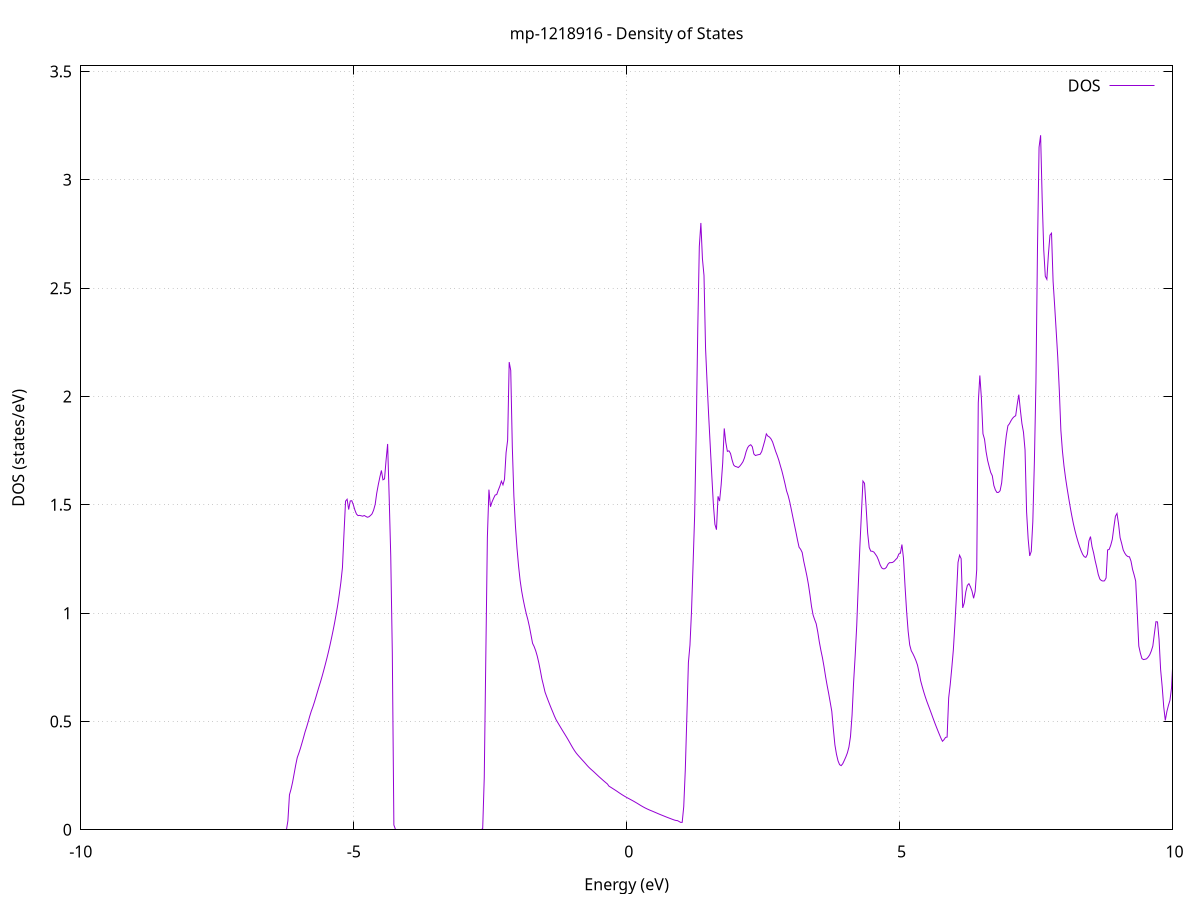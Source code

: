 set title 'mp-1218916 - Density of States'
set xlabel 'Energy (eV)'
set ylabel 'DOS (states/eV)'
set grid
set xrange [-10:10]
set yrange [0:3.526]
set xzeroaxis lt -1
set terminal png size 800,600
set output 'mp-1218916_dos_gnuplot.png'
plot '-' using 1:2 with lines title 'DOS'
-19.453200 0.000000
-19.424700 0.000000
-19.396100 0.000000
-19.367600 0.000000
-19.339000 0.000000
-19.310500 0.000000
-19.281900 0.000000
-19.253400 0.000000
-19.224800 0.000000
-19.196300 0.000000
-19.167700 0.000000
-19.139200 0.000000
-19.110600 0.000000
-19.082100 0.000000
-19.053500 0.000000
-19.025000 0.000000
-18.996400 0.000000
-18.967900 0.000000
-18.939300 0.000000
-18.910800 0.000000
-18.882200 0.000000
-18.853700 0.000000
-18.825100 0.000000
-18.796600 0.000000
-18.768000 0.000000
-18.739500 0.000000
-18.710900 0.000000
-18.682400 0.000000
-18.653800 0.000000
-18.625300 0.000000
-18.596700 0.000000
-18.568200 0.000000
-18.539600 0.000000
-18.511100 0.000000
-18.482500 0.000000
-18.454000 0.000000
-18.425400 0.000000
-18.396900 0.000000
-18.368300 0.000000
-18.339800 0.000000
-18.311200 0.000000
-18.282700 0.000000
-18.254100 0.000000
-18.225600 0.000000
-18.197000 0.000000
-18.168500 0.000000
-18.139900 0.000000
-18.111400 0.000000
-18.082800 0.000000
-18.054300 0.000000
-18.025700 0.000000
-17.997200 0.000000
-17.968600 0.000000
-17.940100 0.000000
-17.911500 0.000000
-17.883000 0.000000
-17.854400 0.000000
-17.825900 0.000000
-17.797300 0.000000
-17.768800 0.000000
-17.740200 0.000000
-17.711700 0.000000
-17.683100 0.000000
-17.654600 0.000000
-17.626000 0.000000
-17.597500 0.000000
-17.568900 0.000000
-17.540400 0.000000
-17.511800 0.000000
-17.483300 0.000000
-17.454700 0.000000
-17.426200 0.000000
-17.397600 0.000000
-17.369100 0.000000
-17.340500 0.000000
-17.312000 0.000000
-17.283400 0.000000
-17.254900 0.000000
-17.226300 0.000000
-17.197800 0.000000
-17.169200 0.000000
-17.140700 0.000000
-17.112100 0.000000
-17.083600 0.000000
-17.055000 0.000000
-17.026500 0.000000
-16.997900 0.000000
-16.969400 0.000000
-16.940800 0.000000
-16.912300 0.000000
-16.883700 0.000000
-16.855200 1018.127500
-16.826600 0.000000
-16.798100 0.000000
-16.769500 0.000000
-16.741000 0.000000
-16.712400 0.000000
-16.683900 0.000000
-16.655300 0.000000
-16.626800 0.000000
-16.598200 0.000000
-16.569700 0.000000
-16.541100 0.000000
-16.512600 0.000000
-16.484000 0.000000
-16.455500 0.000000
-16.426900 0.000000
-16.398400 0.000000
-16.369800 0.000000
-16.341300 0.000000
-16.312700 0.000000
-16.284200 0.000000
-16.255600 0.000000
-16.227100 0.000000
-16.198500 0.000000
-16.170000 0.000000
-16.141400 0.000000
-16.112900 0.000000
-16.084300 0.000000
-16.055800 0.000000
-16.027200 0.000000
-15.998700 0.000000
-15.970100 0.000000
-15.941600 0.000000
-15.913000 0.000000
-15.884500 0.000000
-15.855900 0.000000
-15.827400 0.000000
-15.798800 0.000000
-15.770200 0.000000
-15.741700 0.000000
-15.713100 0.000000
-15.684600 0.000000
-15.656000 0.000000
-15.627500 0.000000
-15.598900 0.000000
-15.570400 0.000000
-15.541800 0.000000
-15.513300 0.000000
-15.484700 0.000000
-15.456200 0.000000
-15.427600 0.000000
-15.399100 0.000000
-15.370500 0.000000
-15.342000 0.000000
-15.313400 0.000000
-15.284900 0.000000
-15.256300 0.000000
-15.227800 0.000000
-15.199200 0.000000
-15.170700 0.000000
-15.142100 0.000000
-15.113600 0.000000
-15.085000 0.000000
-15.056500 0.000000
-15.027900 0.000000
-14.999400 0.000000
-14.970800 0.000000
-14.942300 0.000000
-14.913700 0.000000
-14.885200 0.000000
-14.856600 0.000000
-14.828100 0.000000
-14.799500 0.000000
-14.771000 0.000000
-14.742400 0.000000
-14.713900 0.000000
-14.685300 0.000000
-14.656800 0.000000
-14.628200 0.000000
-14.599700 0.000000
-14.571100 0.000000
-14.542600 0.000000
-14.514000 0.000000
-14.485500 0.000000
-14.456900 0.000000
-14.428400 0.000000
-14.399800 0.000000
-14.371300 0.000000
-14.342700 0.000000
-14.314200 0.000000
-14.285600 0.000000
-14.257100 0.000000
-14.228500 0.000000
-14.200000 0.000000
-14.171400 0.000000
-14.142900 0.000000
-14.114300 0.000000
-14.085800 0.000000
-14.057200 0.000000
-14.028700 0.000000
-14.000100 0.000000
-13.971600 0.000000
-13.943000 0.000000
-13.914500 0.000000
-13.885900 0.000000
-13.857400 0.000000
-13.828800 0.000000
-13.800300 0.000000
-13.771700 0.000000
-13.743200 0.000000
-13.714600 0.000000
-13.686100 0.000000
-13.657500 0.000000
-13.629000 0.000000
-13.600400 0.000000
-13.571900 0.000000
-13.543300 0.000000
-13.514800 0.000000
-13.486200 0.000000
-13.457700 0.000000
-13.429100 0.000000
-13.400600 0.000000
-13.372000 0.000000
-13.343500 0.000000
-13.314900 0.000000
-13.286400 0.000000
-13.257800 0.000000
-13.229300 0.000000
-13.200700 0.000000
-13.172200 0.000000
-13.143600 0.000000
-13.115100 0.000000
-13.086500 0.000000
-13.058000 0.000000
-13.029400 0.000000
-13.000900 0.000000
-12.972300 0.000000
-12.943800 0.000000
-12.915200 0.000000
-12.886700 0.000000
-12.858100 0.000000
-12.829600 0.000000
-12.801000 0.000000
-12.772500 0.000000
-12.743900 0.000000
-12.715400 0.000000
-12.686800 0.000000
-12.658300 0.000000
-12.629700 0.000000
-12.601200 0.000000
-12.572600 0.000000
-12.544100 0.000000
-12.515500 0.000000
-12.487000 0.000000
-12.458400 0.000000
-12.429900 0.000000
-12.401300 0.000000
-12.372800 0.000000
-12.344200 0.000000
-12.315700 0.000000
-12.287100 0.000000
-12.258600 0.000000
-12.230000 0.000000
-12.201500 0.000000
-12.172900 0.000000
-12.144400 0.000000
-12.115800 0.000000
-12.087300 0.000000
-12.058700 0.000000
-12.030200 0.000000
-12.001600 0.000000
-11.973100 0.000000
-11.944500 0.000000
-11.915900 0.000000
-11.887400 0.000000
-11.858800 0.000000
-11.830300 0.000000
-11.801700 0.000000
-11.773200 0.000000
-11.744600 0.000000
-11.716100 0.000000
-11.687500 0.000000
-11.659000 0.000000
-11.630400 0.000000
-11.601900 0.000000
-11.573300 0.000000
-11.544800 0.000000
-11.516200 0.000000
-11.487700 0.000000
-11.459100 0.000000
-11.430600 0.000000
-11.402000 0.000000
-11.373500 0.000000
-11.344900 0.000000
-11.316400 0.000000
-11.287800 0.000000
-11.259300 0.000000
-11.230700 0.000000
-11.202200 0.000000
-11.173600 0.000000
-11.145100 0.000000
-11.116500 0.000000
-11.088000 0.000000
-11.059400 0.000000
-11.030900 0.000000
-11.002300 0.000000
-10.973800 0.000000
-10.945200 0.000000
-10.916700 0.000000
-10.888100 0.000000
-10.859600 0.000000
-10.831000 0.000000
-10.802500 0.000000
-10.773900 0.000000
-10.745400 0.000000
-10.716800 0.000000
-10.688300 0.000000
-10.659700 0.000000
-10.631200 0.000000
-10.602600 0.000000
-10.574100 0.000000
-10.545500 0.000000
-10.517000 0.000000
-10.488400 0.000000
-10.459900 0.000000
-10.431300 0.000000
-10.402800 0.000000
-10.374200 0.000000
-10.345700 0.000000
-10.317100 0.000000
-10.288600 0.000000
-10.260000 0.000000
-10.231500 0.000000
-10.202900 0.000000
-10.174400 0.000000
-10.145800 0.000000
-10.117300 0.000000
-10.088700 0.000000
-10.060200 0.000000
-10.031600 0.000000
-10.003100 0.000000
-9.974500 0.000000
-9.946000 0.000000
-9.917400 0.000000
-9.888900 0.000000
-9.860300 0.000000
-9.831800 0.000000
-9.803200 0.000000
-9.774700 0.000000
-9.746100 0.000000
-9.717600 0.000000
-9.689000 0.000000
-9.660500 0.000000
-9.631900 0.000000
-9.603400 0.000000
-9.574800 0.000000
-9.546300 0.000000
-9.517700 0.000000
-9.489200 0.000000
-9.460600 0.000000
-9.432100 0.000000
-9.403500 0.000000
-9.375000 0.000000
-9.346400 0.000000
-9.317900 0.000000
-9.289300 0.000000
-9.260800 0.000000
-9.232200 0.000000
-9.203700 0.000000
-9.175100 0.000000
-9.146600 0.000000
-9.118000 0.000000
-9.089500 0.000000
-9.060900 0.000000
-9.032400 0.000000
-9.003800 0.000000
-8.975300 0.000000
-8.946700 0.000000
-8.918200 0.000000
-8.889600 0.000000
-8.861100 0.000000
-8.832500 0.000000
-8.804000 0.000000
-8.775400 0.000000
-8.746900 0.000000
-8.718300 0.000000
-8.689800 0.000000
-8.661200 0.000000
-8.632700 0.000000
-8.604100 0.000000
-8.575600 0.000000
-8.547000 0.000000
-8.518500 0.000000
-8.489900 0.000000
-8.461400 0.000000
-8.432800 0.000000
-8.404300 0.000000
-8.375700 0.000000
-8.347200 0.000000
-8.318600 0.000000
-8.290100 0.000000
-8.261500 0.000000
-8.233000 0.000000
-8.204400 0.000000
-8.175900 0.000000
-8.147300 0.000000
-8.118700 0.000000
-8.090200 0.000000
-8.061600 0.000000
-8.033100 0.000000
-8.004500 0.000000
-7.976000 0.000000
-7.947400 0.000000
-7.918900 0.000000
-7.890300 0.000000
-7.861800 0.000000
-7.833200 0.000000
-7.804700 0.000000
-7.776100 0.000000
-7.747600 0.000000
-7.719000 0.000000
-7.690500 0.000000
-7.661900 0.000000
-7.633400 0.000000
-7.604800 0.000000
-7.576300 0.000000
-7.547700 0.000000
-7.519200 0.000000
-7.490600 0.000000
-7.462100 0.000000
-7.433500 0.000000
-7.405000 0.000000
-7.376400 0.000000
-7.347900 0.000000
-7.319300 0.000000
-7.290800 0.000000
-7.262200 0.000000
-7.233700 0.000000
-7.205100 0.000000
-7.176600 0.000000
-7.148000 0.000000
-7.119500 0.000000
-7.090900 0.000000
-7.062400 0.000000
-7.033800 0.000000
-7.005300 0.000000
-6.976700 0.000000
-6.948200 0.000000
-6.919600 0.000000
-6.891100 0.000000
-6.862500 0.000000
-6.834000 0.000000
-6.805400 0.000000
-6.776900 0.000000
-6.748300 0.000000
-6.719800 0.000000
-6.691200 0.000000
-6.662700 0.000000
-6.634100 0.000000
-6.605600 0.000000
-6.577000 0.000000
-6.548500 0.000000
-6.519900 0.000000
-6.491400 0.000000
-6.462800 0.000000
-6.434300 0.000000
-6.405700 0.000000
-6.377200 0.000000
-6.348600 0.000000
-6.320100 0.000000
-6.291500 0.000000
-6.263000 0.000000
-6.234400 0.000000
-6.205900 0.041500
-6.177300 0.161300
-6.148800 0.187100
-6.120200 0.219200
-6.091700 0.258500
-6.063100 0.298300
-6.034600 0.333000
-6.006000 0.353200
-5.977500 0.375100
-5.948900 0.399700
-5.920400 0.424800
-5.891800 0.451300
-5.863300 0.473500
-5.834700 0.498300
-5.806200 0.524000
-5.777600 0.547300
-5.749100 0.566800
-5.720500 0.589100
-5.692000 0.612900
-5.663400 0.637400
-5.634900 0.661500
-5.606300 0.684600
-5.577800 0.709500
-5.549200 0.735900
-5.520700 0.763100
-5.492100 0.791100
-5.463600 0.820600
-5.435000 0.851800
-5.406500 0.885000
-5.377900 0.919800
-5.349400 0.956600
-5.320800 0.996200
-5.292300 1.038800
-5.263700 1.087900
-5.235200 1.142200
-5.206600 1.210000
-5.178100 1.368500
-5.149500 1.516800
-5.121000 1.525700
-5.092400 1.478100
-5.063900 1.517800
-5.035300 1.518900
-5.006800 1.499700
-4.978200 1.475400
-4.949700 1.457300
-4.921100 1.450100
-4.892600 1.451200
-4.864000 1.449400
-4.835500 1.447500
-4.806900 1.450600
-4.778400 1.446400
-4.749800 1.442600
-4.721300 1.444700
-4.692700 1.450500
-4.664200 1.458200
-4.635600 1.475400
-4.607100 1.501600
-4.578500 1.553600
-4.550000 1.592700
-4.521400 1.627400
-4.492900 1.658600
-4.464300 1.615400
-4.435800 1.619600
-4.407200 1.706000
-4.378700 1.780800
-4.350100 1.532100
-4.321600 1.263300
-4.293000 0.818100
-4.264400 0.022100
-4.235900 0.000000
-4.207300 0.000000
-4.178800 0.000000
-4.150200 0.000000
-4.121700 0.000000
-4.093100 0.000000
-4.064600 0.000000
-4.036000 0.000000
-4.007500 0.000000
-3.978900 0.000000
-3.950400 0.000000
-3.921800 0.000000
-3.893300 0.000000
-3.864700 0.000000
-3.836200 0.000000
-3.807600 0.000000
-3.779100 0.000000
-3.750500 0.000000
-3.722000 0.000000
-3.693400 0.000000
-3.664900 0.000000
-3.636300 0.000000
-3.607800 0.000000
-3.579200 0.000000
-3.550700 0.000000
-3.522100 0.000000
-3.493600 0.000000
-3.465000 0.000000
-3.436500 0.000000
-3.407900 0.000000
-3.379400 0.000000
-3.350800 0.000000
-3.322300 0.000000
-3.293700 0.000000
-3.265200 0.000000
-3.236600 0.000000
-3.208100 0.000000
-3.179500 0.000000
-3.151000 0.000000
-3.122400 0.000000
-3.093900 0.000000
-3.065300 0.000000
-3.036800 0.000000
-3.008200 0.000000
-2.979700 0.000000
-2.951100 0.000000
-2.922600 0.000000
-2.894000 0.000000
-2.865500 0.000000
-2.836900 0.000000
-2.808400 0.000000
-2.779800 0.000000
-2.751300 0.000000
-2.722700 0.000000
-2.694200 0.000000
-2.665600 0.000000
-2.637100 0.006100
-2.608500 0.240700
-2.580000 0.801200
-2.551400 1.350200
-2.522900 1.570000
-2.494300 1.491000
-2.465800 1.513500
-2.437200 1.530200
-2.408700 1.545100
-2.380100 1.547300
-2.351600 1.567900
-2.323000 1.585900
-2.294500 1.609000
-2.265900 1.592100
-2.237400 1.618200
-2.208800 1.740400
-2.180300 1.798300
-2.151700 2.158800
-2.123200 2.120100
-2.094600 1.767500
-2.066100 1.541200
-2.037500 1.402900
-2.009000 1.300100
-1.980400 1.218500
-1.951900 1.151500
-1.923300 1.101900
-1.894800 1.062400
-1.866200 1.027300
-1.837700 0.996200
-1.809100 0.969100
-1.780600 0.936700
-1.752000 0.898600
-1.723500 0.860700
-1.694900 0.845900
-1.666400 0.826600
-1.637800 0.801700
-1.609300 0.770800
-1.580700 0.734500
-1.552200 0.696000
-1.523600 0.666500
-1.495100 0.635400
-1.466500 0.615700
-1.438000 0.596600
-1.409400 0.578100
-1.380900 0.560200
-1.352300 0.543000
-1.323800 0.525300
-1.295200 0.509400
-1.266700 0.496900
-1.238100 0.484700
-1.209600 0.472700
-1.181000 0.460800
-1.152500 0.449000
-1.123900 0.437400
-1.095400 0.425600
-1.066800 0.413400
-1.038300 0.400700
-1.009700 0.387900
-0.981200 0.375600
-0.952600 0.364300
-0.924100 0.354200
-0.895500 0.345400
-0.867000 0.337300
-0.838400 0.329300
-0.809900 0.321300
-0.781300 0.313500
-0.752800 0.305400
-0.724200 0.297000
-0.695700 0.289300
-0.667100 0.282300
-0.638600 0.275900
-0.610000 0.269600
-0.581500 0.262900
-0.552900 0.256100
-0.524400 0.249300
-0.495800 0.242700
-0.467200 0.236300
-0.438700 0.229900
-0.410100 0.223600
-0.381600 0.217500
-0.353000 0.211500
-0.324500 0.201500
-0.295900 0.197000
-0.267400 0.192400
-0.238800 0.187800
-0.210300 0.183200
-0.181700 0.178500
-0.153200 0.173500
-0.124600 0.168600
-0.096100 0.163900
-0.067500 0.159300
-0.039000 0.155000
-0.010400 0.150800
0.018100 0.146800
0.046700 0.143000
0.075200 0.139100
0.103800 0.135200
0.132300 0.131200
0.160900 0.127000
0.189400 0.122800
0.218000 0.118400
0.246500 0.113900
0.275100 0.109600
0.303600 0.105500
0.332200 0.101600
0.360700 0.098000
0.389300 0.094600
0.417800 0.091400
0.446400 0.088400
0.474900 0.085500
0.503500 0.082400
0.532000 0.079300
0.560600 0.076200
0.589100 0.073100
0.617700 0.070100
0.646200 0.067200
0.674800 0.064300
0.703300 0.061400
0.731900 0.058500
0.760400 0.055700
0.789000 0.053000
0.817500 0.050200
0.846100 0.047500
0.874600 0.044900
0.903200 0.043000
0.931700 0.042200
0.960300 0.038200
0.988800 0.034300
1.017400 0.034200
1.045900 0.106700
1.074500 0.276900
1.103000 0.521000
1.131600 0.772800
1.160100 0.852500
1.188700 1.010900
1.217200 1.226400
1.245800 1.451300
1.274300 1.832900
1.302900 2.310500
1.331400 2.692400
1.360000 2.800800
1.388500 2.635400
1.417100 2.558300
1.445600 2.223000
1.474200 2.060800
1.502700 1.911200
1.531300 1.773300
1.559800 1.636500
1.588400 1.504000
1.616900 1.410100
1.645500 1.385200
1.674000 1.539100
1.702600 1.517100
1.731100 1.591700
1.759700 1.693000
1.788200 1.852600
1.816800 1.787500
1.845300 1.746800
1.873900 1.749200
1.902400 1.737300
1.931000 1.707700
1.959500 1.684000
1.988100 1.677300
2.016600 1.675300
2.045200 1.672000
2.073700 1.678600
2.102300 1.687900
2.130800 1.698900
2.159400 1.717400
2.187900 1.744500
2.216500 1.763800
2.245000 1.773300
2.273600 1.777200
2.302100 1.768000
2.330700 1.734600
2.359200 1.727500
2.387800 1.729700
2.416300 1.731500
2.444900 1.733100
2.473400 1.745400
2.502000 1.770300
2.530500 1.795800
2.559100 1.827300
2.587600 1.817200
2.616200 1.812900
2.644700 1.804200
2.673300 1.790400
2.701800 1.768400
2.730400 1.746200
2.758900 1.727300
2.787500 1.706000
2.816000 1.680600
2.844600 1.655900
2.873100 1.627100
2.901700 1.596400
2.930200 1.564100
2.958800 1.542300
2.987300 1.513900
3.015900 1.479400
3.044400 1.443900
3.073000 1.408400
3.101500 1.373900
3.130100 1.337400
3.158600 1.304300
3.187200 1.294700
3.215700 1.280200
3.244300 1.239500
3.272800 1.206400
3.301400 1.172300
3.329900 1.132800
3.358500 1.084100
3.387100 1.030300
3.415600 0.991400
3.444200 0.970000
3.472700 0.951000
3.501300 0.913200
3.529800 0.867100
3.558400 0.828500
3.586900 0.794300
3.615500 0.753400
3.644000 0.707800
3.672600 0.666800
3.701100 0.629000
3.729700 0.588100
3.758200 0.546800
3.786800 0.465100
3.815300 0.391800
3.843900 0.348800
3.872400 0.318300
3.901000 0.300600
3.929500 0.296000
3.958100 0.304500
3.986600 0.319700
4.015200 0.336000
4.043700 0.354800
4.072300 0.382100
4.100800 0.430100
4.129400 0.528500
4.157900 0.680500
4.186500 0.802600
4.215000 0.942100
4.243600 1.128700
4.272100 1.303600
4.300700 1.457100
4.329200 1.609600
4.357800 1.599200
4.386300 1.493500
4.414900 1.370800
4.443400 1.303200
4.472000 1.286300
4.500500 1.285500
4.529100 1.281900
4.557600 1.272000
4.586200 1.261100
4.614700 1.244300
4.643300 1.223300
4.671800 1.209100
4.700400 1.204300
4.728900 1.205000
4.757500 1.211000
4.786000 1.225400
4.814600 1.233000
4.843100 1.232900
4.871700 1.234000
4.900200 1.239100
4.928800 1.247200
4.957300 1.254600
4.985900 1.272800
5.014400 1.276100
5.043000 1.316700
5.071500 1.254100
5.100100 1.124300
5.128600 1.009400
5.157200 0.916100
5.185700 0.853300
5.214300 0.826400
5.242800 0.813300
5.271400 0.798100
5.299900 0.781000
5.328500 0.759800
5.357000 0.726600
5.385600 0.688400
5.414100 0.661600
5.442700 0.636500
5.471200 0.613600
5.499800 0.592500
5.528300 0.573300
5.556900 0.554200
5.585400 0.534600
5.614000 0.514600
5.642500 0.495200
5.671100 0.476600
5.699600 0.458400
5.728200 0.440700
5.756700 0.423500
5.785300 0.408500
5.813800 0.415800
5.842400 0.426400
5.870900 0.427900
5.899500 0.608800
5.928000 0.670300
5.956600 0.747000
5.985100 0.830100
6.013700 0.948600
6.042200 1.080800
6.070800 1.234200
6.099300 1.267300
6.127900 1.251500
6.156400 1.024200
6.185000 1.046900
6.213500 1.098400
6.242100 1.128100
6.270600 1.136000
6.299200 1.121100
6.327700 1.101200
6.356300 1.068600
6.384800 1.100400
6.413400 1.200200
6.441900 1.971300
6.470500 2.097000
6.499000 1.993000
6.527600 1.827900
6.556100 1.802800
6.584700 1.745500
6.613200 1.704800
6.641800 1.676100
6.670300 1.649200
6.698900 1.634000
6.727400 1.589100
6.756000 1.568100
6.784500 1.556800
6.813100 1.557400
6.841600 1.565000
6.870200 1.601000
6.898700 1.680400
6.927300 1.758000
6.955800 1.820300
6.984400 1.864900
7.012900 1.874200
7.041500 1.888100
7.070000 1.899300
7.098600 1.906700
7.127100 1.911200
7.155700 1.963800
7.184300 2.008500
7.212800 1.937900
7.241400 1.875100
7.269900 1.835300
7.298500 1.753300
7.327000 1.467100
7.355600 1.342900
7.384100 1.264100
7.412700 1.285100
7.441200 1.422500
7.469800 1.699500
7.498300 2.066000
7.526900 2.688600
7.555400 3.150400
7.584000 3.205900
7.612500 2.911700
7.641100 2.677400
7.669600 2.554900
7.698200 2.540800
7.726700 2.655800
7.755300 2.744800
7.783800 2.753700
7.812400 2.531600
7.840900 2.419700
7.869500 2.301700
7.898000 2.181000
7.926600 2.026900
7.955100 1.843300
7.983700 1.748100
8.012200 1.679000
8.040800 1.623800
8.069300 1.576300
8.097900 1.531800
8.126400 1.489200
8.155000 1.449700
8.183500 1.413800
8.212100 1.382300
8.240600 1.354600
8.269200 1.329900
8.297700 1.307200
8.326300 1.287600
8.354800 1.271100
8.383400 1.260500
8.411900 1.257300
8.440500 1.271400
8.469000 1.333300
8.497600 1.353300
8.526100 1.306800
8.554700 1.278000
8.583200 1.242200
8.611800 1.211900
8.640300 1.178100
8.668900 1.157300
8.697400 1.150400
8.726000 1.148100
8.754500 1.149200
8.783100 1.162300
8.811600 1.291700
8.840200 1.294200
8.868700 1.313600
8.897300 1.340800
8.925800 1.396500
8.954400 1.447400
8.982900 1.460000
9.011500 1.412200
9.040000 1.348500
9.068600 1.321600
9.097100 1.291600
9.125700 1.276900
9.154200 1.266500
9.182800 1.261000
9.211300 1.259900
9.239900 1.239900
9.268400 1.201900
9.297000 1.176600
9.325500 1.148100
9.354100 1.004300
9.382600 0.848000
9.411200 0.815500
9.439700 0.790300
9.468300 0.785600
9.496800 0.787000
9.525400 0.789200
9.553900 0.797000
9.582500 0.807600
9.611000 0.824800
9.639600 0.847900
9.668100 0.905100
9.696700 0.960400
9.725200 0.959400
9.753800 0.878700
9.782300 0.739800
9.810900 0.660700
9.839400 0.567300
9.868000 0.504900
9.896500 0.545300
9.925100 0.573900
9.953600 0.597500
9.982200 0.654300
10.010700 0.796500
10.039300 0.943000
10.067800 0.965300
10.096400 0.999100
10.124900 1.055500
10.153500 1.139300
10.182000 1.240400
10.210600 1.351900
10.239100 1.542900
10.267700 1.701900
10.296200 1.759100
10.324800 1.733900
10.353300 1.599500
10.381900 1.603700
10.410400 1.612900
10.439000 1.630300
10.467500 1.615700
10.496100 1.589600
10.524600 1.619500
10.553200 1.698300
10.581700 1.767500
10.610300 1.838500
10.638800 2.031900
10.667400 2.249500
10.695900 2.412600
10.724500 2.558900
10.753000 2.422700
10.781600 2.247700
10.810100 2.017500
10.838700 1.758900
10.867200 1.612200
10.895800 1.444700
10.924300 1.506700
10.952900 1.611100
10.981400 1.690400
11.010000 1.726900
11.038600 1.748000
11.067100 1.785800
11.095700 1.793300
11.124200 1.807500
11.152800 1.830700
11.181300 1.865000
11.209900 1.907700
11.238400 1.938100
11.267000 1.880500
11.295500 1.812600
11.324100 1.845800
11.352600 1.824200
11.381200 1.832300
11.409700 1.890300
11.438300 1.926600
11.466800 1.945100
11.495400 1.941000
11.523900 1.955100
11.552500 1.877500
11.581000 1.809800
11.609600 1.853000
11.638100 1.824000
11.666700 1.894500
11.695200 1.974300
11.723800 2.057200
11.752300 2.140600
11.780900 2.218200
11.809400 2.283600
11.838000 2.344900
11.866500 2.407400
11.895100 2.480100
11.923600 2.536000
11.952200 2.514800
11.980700 2.373600
12.009300 2.380500
12.037800 2.408600
12.066400 2.349900
12.094900 2.267000
12.123500 2.223800
12.152000 2.221100
12.180600 2.249400
12.209100 2.256000
12.237700 2.230800
12.266200 2.128100
12.294800 2.005500
12.323300 1.944600
12.351900 1.800700
12.380400 1.745300
12.409000 1.692900
12.437500 1.629700
12.466100 1.530300
12.494600 1.433400
12.523200 1.390600
12.551700 1.376900
12.580300 1.363900
12.608800 1.347000
12.637400 1.335900
12.665900 1.379300
12.694500 1.431200
12.723000 1.361500
12.751600 1.354900
12.780100 1.352600
12.808700 1.350100
12.837200 1.346700
12.865800 1.371700
12.894300 1.462000
12.922900 1.461300
12.951400 1.460100
12.980000 1.518600
13.008500 1.484200
13.037100 1.464300
13.065600 1.460600
13.094200 1.468900
13.122700 1.502600
13.151300 1.566600
13.179800 1.787300
13.208400 1.773900
13.236900 1.872600
13.265500 2.269300
13.294000 2.053700
13.322600 1.959500
13.351100 1.907500
13.379700 1.883000
13.408200 1.895600
13.436800 1.901000
13.465300 1.862700
13.493900 1.856300
13.522400 1.925200
13.551000 1.931300
13.579500 1.923700
13.608100 1.921800
13.636600 1.926200
13.665200 1.877700
13.693700 1.801500
13.722300 1.810300
13.750800 1.805500
13.779400 1.775300
13.807900 1.752900
13.836500 1.705500
13.865000 1.649400
13.893600 1.598200
13.922100 1.565000
13.950700 1.465500
13.979200 1.387900
14.007800 1.343500
14.036300 1.368200
14.064900 1.406000
14.093400 1.463000
14.122000 1.525100
14.150500 1.571200
14.179100 1.652800
14.207600 1.772800
14.236200 1.912800
14.264700 2.103900
14.293300 2.380600
14.321800 2.644000
14.350400 2.862500
14.378900 3.154800
14.407500 3.293600
14.436000 3.206200
14.464600 3.248200
14.493100 3.208500
14.521700 3.008800
14.550200 2.789500
14.578800 2.700400
14.607300 2.684700
14.635900 2.717000
14.664400 2.861400
14.693000 2.830700
14.721500 2.610300
14.750100 2.511300
14.778600 2.342600
14.807200 2.163600
14.835800 2.027400
14.864300 1.932300
14.892900 1.865700
14.921400 1.823100
14.950000 1.794600
14.978500 1.765600
15.007100 1.819300
15.035600 2.186900
15.064200 2.434600
15.092700 2.275100
15.121300 2.206900
15.149800 2.251800
15.178400 2.303900
15.206900 2.289400
15.235500 2.354700
15.264000 2.286900
15.292600 2.257700
15.321100 2.247100
15.349700 2.246800
15.378200 2.289000
15.406800 2.297800
15.435300 2.480600
15.463900 2.602800
15.492400 2.325700
15.521000 2.211100
15.549500 2.126500
15.578100 2.095000
15.606600 2.107900
15.635200 2.159700
15.663700 2.233800
15.692300 2.306600
15.720800 2.341800
15.749400 2.275700
15.777900 2.367100
15.806500 2.552700
15.835000 2.764700
15.863600 2.960000
15.892100 3.135300
15.920700 2.984700
15.949200 3.085400
15.977800 2.190900
16.006300 1.954000
16.034900 1.813900
16.063400 1.726600
16.092000 1.691400
16.120500 1.689600
16.149100 1.718100
16.177600 1.834900
16.206200 1.987600
16.234700 2.078400
16.263300 2.160800
16.291800 2.385700
16.320400 2.733400
16.348900 2.764500
16.377500 2.712700
16.406000 2.646500
16.434600 2.644900
16.463100 2.654300
16.491700 2.631500
16.520200 2.542300
16.548800 2.433800
16.577300 2.352100
16.605900 2.285300
16.634400 2.228600
16.663000 2.163700
16.691500 2.082500
16.720100 2.021400
16.748600 1.925800
16.777200 1.843700
16.805700 1.775500
16.834300 1.714200
16.862800 1.658600
16.891400 1.608100
16.919900 1.564200
16.948500 1.531900
16.977000 1.512400
17.005600 1.492500
17.034100 1.508900
17.062700 1.579800
17.091200 1.677200
17.119800 1.818700
17.148300 1.953700
17.176900 2.105800
17.205400 2.078600
17.234000 2.102000
17.262500 2.069700
17.291100 2.067900
17.319600 2.073400
17.348200 2.083800
17.376700 2.093600
17.405300 2.132200
17.433800 2.247700
17.462400 2.408300
17.490900 2.494100
17.519500 2.484000
17.548000 2.495200
17.576600 2.472200
17.605100 2.545400
17.633700 2.669600
17.662200 2.423300
17.690800 2.420700
17.719300 2.562800
17.747900 2.694600
17.776400 2.792000
17.805000 2.826900
17.833500 2.855100
17.862100 2.872500
17.890600 2.993600
17.919200 3.046000
17.947700 3.025800
17.976300 2.959700
18.004800 2.924700
18.033400 2.927400
18.061900 2.835200
18.090500 2.747200
18.119000 2.739300
18.147600 2.790700
18.176100 2.801400
18.204700 2.804600
18.233200 2.769900
18.261800 2.781600
18.290300 2.788700
18.318900 2.680500
18.347400 2.635900
18.376000 2.585700
18.404500 2.535700
18.433100 2.522600
18.461600 2.579800
18.490200 2.640700
18.518700 2.642700
18.547300 2.604700
18.575800 2.477900
18.604400 2.338400
18.632900 2.263700
18.661500 2.224900
18.690100 2.231300
18.718600 2.204300
18.747200 2.184600
18.775700 2.174600
18.804300 2.182400
18.832800 2.238700
18.861400 2.277900
18.889900 2.307300
18.918500 2.353800
18.947000 2.466400
18.975600 2.582600
19.004100 2.693200
19.032700 2.832400
19.061200 2.943300
19.089800 3.024100
19.118300 3.137600
19.146900 3.195000
19.175400 3.283200
19.204000 3.352200
19.232500 3.363500
19.261100 3.247700
19.289600 3.125400
19.318200 3.104700
19.346700 2.968800
19.375300 2.952800
19.403800 2.933600
19.432400 2.895300
19.460900 2.892200
19.489500 2.885700
19.518000 2.702700
19.546600 2.532600
19.575100 2.478400
19.603700 2.463600
19.632200 2.434100
19.660800 2.400600
19.689300 2.455700
19.717900 2.523400
19.746400 2.508500
19.775000 2.878600
19.803500 2.842400
19.832100 2.805400
19.860600 2.869100
19.889200 2.925000
19.917700 2.798100
19.946300 2.759900
19.974800 2.790200
20.003400 2.796000
20.031900 2.842600
20.060500 2.613100
20.089000 2.540900
20.117600 2.512000
20.146100 2.501600
20.174700 2.364100
20.203200 2.234600
20.231800 2.167500
20.260300 2.176700
20.288900 2.247100
20.317400 2.332300
20.346000 2.430800
20.374500 2.538800
20.403100 2.697100
20.431600 2.931000
20.460200 2.963700
20.488700 3.023900
20.517300 2.909700
20.545800 2.821800
20.574400 2.772000
20.602900 2.760100
20.631500 2.779500
20.660000 2.757300
20.688600 2.750800
20.717100 2.774900
20.745700 2.783600
20.774200 2.763900
20.802800 2.752800
20.831300 2.677400
20.859900 2.587000
20.888400 2.476900
20.917000 2.373500
20.945500 2.357600
20.974100 2.372200
21.002600 2.507400
21.031200 2.578200
21.059700 2.628800
21.088300 2.678700
21.116800 2.765800
21.145400 2.866500
21.173900 2.992500
21.202500 3.156900
21.231000 3.274300
21.259600 3.261700
21.288100 3.223700
21.316700 3.277000
21.345200 3.150300
21.373800 3.086500
21.402300 3.064600
21.430900 3.061400
21.459400 3.054700
21.488000 3.112600
21.516500 3.126300
21.545100 3.183800
21.573600 3.325500
21.602200 3.488500
21.630700 3.579900
21.659300 3.527200
21.687800 3.453200
21.716400 3.430300
21.744900 3.308200
21.773500 3.119400
21.802000 2.984900
21.830600 2.934600
21.859100 2.806200
21.887700 2.678000
21.916200 2.660500
21.944800 2.646800
21.973300 2.650600
22.001900 2.645000
22.030400 2.635700
22.059000 2.658000
22.087500 2.686200
22.116100 2.911000
22.144600 2.843700
22.173200 2.989600
22.201700 3.032300
22.230300 3.081200
22.258800 3.077500
22.287400 3.175400
22.315900 3.027800
22.344500 2.970000
22.373000 2.900000
22.401600 2.866000
22.430100 2.832000
22.458700 2.817800
22.487200 2.659700
22.515800 2.497600
22.544400 2.396900
22.572900 2.313400
22.601500 2.269000
22.630000 2.263600
22.658600 2.304300
22.687100 2.241300
22.715700 2.198400
22.744200 2.184000
22.772800 2.175500
22.801300 2.169900
22.829900 2.179000
22.858400 2.252800
22.887000 2.401500
22.915500 2.560500
22.944100 2.829600
22.972600 3.038600
23.001200 3.191900
23.029700 3.295900
23.058300 3.374000
23.086800 3.443000
23.115400 3.418600
23.143900 3.448100
23.172500 3.409800
23.201000 3.375200
23.229600 3.199500
23.258100 3.053800
23.286700 3.004800
23.315200 2.979900
23.343800 2.996500
23.372300 3.238700
23.400900 3.320900
23.429400 3.404900
23.458000 3.439300
23.486500 3.332800
23.515100 3.234500
23.543600 3.267200
23.572200 2.937700
23.600700 2.878700
23.629300 2.827700
23.657800 2.810800
23.686400 2.845000
23.714900 2.859900
23.743500 2.850900
23.772000 2.842900
23.800600 2.821300
23.829100 2.807900
23.857700 2.815000
23.886200 2.837300
23.914800 2.884500
23.943300 3.011900
23.971900 3.226900
24.000400 3.778100
24.029000 3.519400
24.057500 3.317400
24.086100 3.265900
24.114600 3.332700
24.143200 3.488800
24.171700 3.546500
24.200300 3.534500
24.228800 3.498100
24.257400 3.821700
24.285900 3.566100
24.314500 3.347900
24.343000 3.183900
24.371600 3.090100
24.400100 3.065000
24.428700 3.058800
24.457200 3.062900
24.485800 3.067600
24.514300 3.132600
24.542900 3.135900
24.571400 3.184700
24.600000 3.167600
24.628500 3.173000
24.657100 3.247500
24.685600 3.316200
24.714200 3.378300
24.742700 3.470700
24.771300 3.389700
24.799800 3.352500
24.828400 3.298800
24.856900 3.303900
24.885500 3.458200
24.914000 3.719300
24.942600 3.660800
24.971100 3.586500
24.999700 3.668600
25.028200 3.521400
25.056800 3.307000
25.085300 3.290700
25.113900 3.341000
25.142400 3.415800
25.171000 3.476800
25.199500 3.504300
25.228100 3.420300
25.256600 3.348000
25.285200 3.333400
25.313700 3.466800
25.342300 3.453100
25.370800 3.307800
25.399400 3.161800
25.427900 3.093800
25.456500 3.000500
25.485000 2.951600
25.513600 3.034000
25.542100 2.990800
25.570700 2.982200
25.599200 2.990400
25.627800 3.052900
25.656300 3.135700
25.684900 3.286300
25.713400 3.498200
25.742000 3.704500
25.770500 3.697200
25.799100 3.686100
25.827600 3.719000
25.856200 3.955400
25.884700 3.875500
25.913300 3.825100
25.941800 3.942200
25.970400 3.881300
25.998900 3.823300
26.027500 3.787700
26.056000 3.755700
26.084600 3.787900
26.113100 3.692700
26.141700 3.605600
26.170200 3.568000
26.198800 3.473300
26.227300 3.387900
26.255900 3.289600
26.284400 3.180500
26.313000 3.100600
26.341600 3.075800
26.370100 3.096200
26.398700 3.226900
26.427200 3.448900
26.455800 3.723300
26.484300 3.562100
26.512900 3.436600
26.541400 3.683900
26.570000 4.106000
26.598500 4.054200
26.627100 3.847200
26.655600 3.781600
26.684200 3.548600
26.712700 3.566800
26.741300 3.530800
26.769800 3.427000
26.798400 3.236100
26.826900 3.173600
26.855500 3.206200
26.884000 3.304600
26.912600 3.275200
26.941100 3.245200
26.969700 3.411200
26.998200 3.590500
27.026800 3.789800
27.055300 3.997400
27.083900 4.119900
27.112400 4.058100
27.141000 3.479900
27.169500 3.317300
27.198100 3.241400
27.226600 3.174300
27.255200 3.198300
27.283700 3.154900
27.312300 2.630200
27.340800 2.442500
27.369400 2.438500
27.397900 2.798700
27.426500 2.957900
27.455000 3.294400
27.483600 3.760400
27.512100 4.115200
27.540700 4.382200
27.569200 4.399600
27.597800 4.030500
27.626300 3.629200
27.654900 3.476600
27.683400 3.433800
27.712000 3.405000
27.740500 3.353500
27.769100 3.429600
27.797600 3.388300
27.826200 3.203600
27.854700 3.169700
27.883300 2.944800
27.911800 2.829400
27.940400 2.746500
27.968900 2.667800
27.997500 2.627700
28.026000 2.619500
28.054600 2.646200
28.083100 2.718700
28.111700 2.906100
28.140200 3.034000
28.168800 3.127600
28.197300 3.234900
28.225900 3.313600
28.254400 3.360900
28.283000 3.549100
28.311500 3.526600
28.340100 3.440800
28.368600 3.389000
28.397200 3.349800
28.425700 4.188400
28.454300 3.230000
28.482800 3.162700
28.511400 3.343900
28.539900 3.262000
28.568500 3.167800
28.597000 3.219900
28.625600 3.262200
28.654100 3.270300
28.682700 3.278100
28.711200 3.423000
28.739800 3.357500
28.768300 3.468000
28.796900 3.511300
28.825400 3.556800
28.854000 3.748400
28.882500 3.897900
28.911100 3.985200
28.939600 4.168900
28.968200 4.358900
28.996700 3.904000
29.025300 3.867100
29.053800 3.900300
29.082400 3.846200
29.110900 3.598000
29.139500 3.381000
29.168000 3.388100
29.196600 3.052000
29.225100 2.933900
29.253700 2.949000
29.282200 3.129600
29.310800 3.344000
29.339300 3.776300
29.367900 3.786400
29.396400 3.612900
29.425000 3.570400
29.453500 3.594100
29.482100 3.680800
29.510600 3.459400
29.539200 3.252000
29.567700 2.970400
29.596300 2.754700
29.624800 2.672300
29.653400 2.581900
29.681900 2.525700
29.710500 2.581300
29.739000 2.647800
29.767600 2.468200
29.796100 2.685100
29.824700 2.659400
29.853200 2.756300
29.881800 3.076500
29.910300 3.146100
29.938900 3.355100
29.967400 3.579100
29.996000 3.761500
30.024500 3.777600
30.053100 3.844600
30.081600 3.979100
30.110200 4.094200
30.138700 3.914600
30.167300 3.789000
30.195900 3.905700
30.224400 4.196900
30.253000 4.051800
30.281500 3.991900
30.310100 3.798600
30.338600 3.565800
30.367200 3.484500
30.395700 3.439300
30.424300 3.394300
30.452800 3.460500
30.481400 3.224100
30.509900 2.907800
30.538500 2.750400
30.567000 2.758200
30.595600 2.842200
30.624100 2.963800
30.652700 3.070000
30.681200 3.182800
30.709800 3.363300
30.738300 3.505600
30.766900 3.731100
30.795400 3.840300
30.824000 3.994500
30.852500 4.007300
30.881100 4.039900
30.909600 4.084100
30.938200 3.999200
30.966700 3.853700
30.995300 3.647300
31.023800 3.603300
31.052400 3.645600
31.080900 3.473600
31.109500 3.174400
31.138000 2.917800
31.166600 2.750800
31.195100 2.651600
31.223700 2.589000
31.252200 2.499500
31.280800 2.503000
31.309300 2.572700
31.337900 2.731800
31.366400 2.891000
31.395000 3.023300
31.423500 3.191800
31.452100 3.491300
31.480600 3.568100
31.509200 3.557100
31.537700 3.598500
31.566300 3.688400
31.594800 3.817200
31.623400 3.951200
31.651900 4.077200
31.680500 4.042200
31.709000 4.085600
31.737600 4.030600
31.766100 4.061200
31.794700 3.443700
31.823200 3.446800
31.851800 3.311300
31.880300 3.261300
31.908900 3.284900
31.937400 3.421400
31.966000 3.509800
31.994500 3.602200
32.023100 3.755700
32.051600 3.735500
32.080200 3.856300
32.108700 4.083200
32.137300 3.791300
32.165800 3.486400
32.194400 3.414900
32.222900 3.562300
32.251500 3.830800
32.280000 4.068700
32.308600 4.351700
32.337100 4.537000
32.365700 4.956700
32.394200 5.161600
32.422800 5.152300
32.451300 4.916100
32.479900 4.276100
32.508400 4.237200
32.537000 4.186500
32.565500 3.987000
32.594100 3.707900
32.622600 3.645600
32.651200 3.755300
32.679700 3.865900
32.708300 4.117000
32.736800 4.606300
32.765400 5.496700
32.793900 6.724400
32.822500 6.672700
32.851000 5.612900
32.879600 5.008900
32.908100 4.696800
32.936700 4.322000
32.965200 3.833500
32.993800 3.478100
33.022300 3.218000
33.050900 3.173700
33.079400 3.200000
33.108000 3.355100
33.136500 3.640700
33.165100 4.016700
33.193600 4.087000
33.222200 3.814500
33.250700 4.059100
33.279300 4.560800
33.307800 4.094900
33.336400 3.771600
33.364900 3.698300
33.393500 3.800800
33.422000 4.019600
33.450600 4.247400
33.479100 4.906200
33.507700 3.696000
33.536200 3.301500
33.564800 3.135100
33.593300 3.090400
33.621900 3.119100
33.650400 3.166100
33.679000 3.271700
33.707500 3.614000
33.736100 3.987800
33.764600 4.244300
33.793200 4.373100
33.821700 4.573100
33.850300 4.618400
33.878800 4.723200
33.907400 4.405300
33.935900 4.077900
33.964500 3.709800
33.993100 3.354800
34.021600 2.992400
34.050200 2.827100
34.078700 2.718400
34.107300 2.645200
34.135800 2.655600
34.164400 2.764900
34.192900 3.311600
34.221500 2.849000
34.250000 2.934000
34.278600 2.660400
34.307100 2.446500
34.335700 2.371000
34.364200 2.302800
34.392800 2.188900
34.421300 2.047300
34.449900 1.952900
34.478400 1.897600
34.507000 1.840400
34.535500 1.779700
34.564100 1.716400
34.592600 1.631600
34.621200 1.469400
34.649700 1.312600
34.678300 1.125100
34.706800 0.949400
34.735400 0.777300
34.763900 0.666900
34.792500 0.607500
34.821000 0.539300
34.849600 0.455300
34.878100 0.387700
34.906700 0.323000
34.935200 0.245200
34.963800 0.163200
34.992300 0.085700
35.020900 0.025000
35.049400 0.000200
35.078000 0.000000
35.106500 0.000000
35.135100 0.000000
35.163600 0.000000
35.192200 0.000000
35.220700 0.000000
35.249300 0.000000
35.277800 0.000000
35.306400 0.000000
35.334900 0.000000
35.363500 0.000000
35.392000 0.000000
35.420600 0.000000
35.449100 0.000000
35.477700 0.000000
35.506200 0.000000
35.534800 0.000000
35.563300 0.000000
35.591900 0.000000
35.620400 0.000000
35.649000 0.000000
35.677500 0.000000
35.706100 0.000000
35.734600 0.000000
35.763200 0.000000
35.791700 0.000000
35.820300 0.000000
35.848800 0.000000
35.877400 0.000000
35.905900 0.000000
35.934500 0.000000
35.963000 0.000000
35.991600 0.000000
36.020100 0.000000
36.048700 0.000000
36.077200 0.000000
36.105800 0.000000
36.134300 0.000000
36.162900 0.000000
36.191400 0.000000
36.220000 0.000000
36.248500 0.000000
36.277100 0.000000
36.305600 0.000000
36.334200 0.000000
36.362700 0.000000
36.391300 0.000000
36.419800 0.000000
36.448400 0.000000
36.476900 0.000000
36.505500 0.000000
36.534000 0.000000
36.562600 0.000000
36.591100 0.000000
36.619700 0.000000
36.648200 0.000000
36.676800 0.000000
36.705300 0.000000
36.733900 0.000000
36.762400 0.000000
36.791000 0.000000
36.819500 0.000000
36.848100 0.000000
36.876600 0.000000
36.905200 0.000000
36.933700 0.000000
36.962300 0.000000
36.990800 0.000000
37.019400 0.000000
37.047900 0.000000
37.076500 0.000000
37.105000 0.000000
37.133600 0.000000
37.162100 0.000000
37.190700 0.000000
37.219200 0.000000
37.247800 0.000000
37.276300 0.000000
37.304900 0.000000
37.333400 0.000000
37.362000 0.000000
37.390500 0.000000
37.419100 0.000000
37.447600 0.000000
37.476200 0.000000
37.504700 0.000000
37.533300 0.000000
37.561800 0.000000
37.590400 0.000000
37.618900 0.000000
37.647500 0.000000
e
